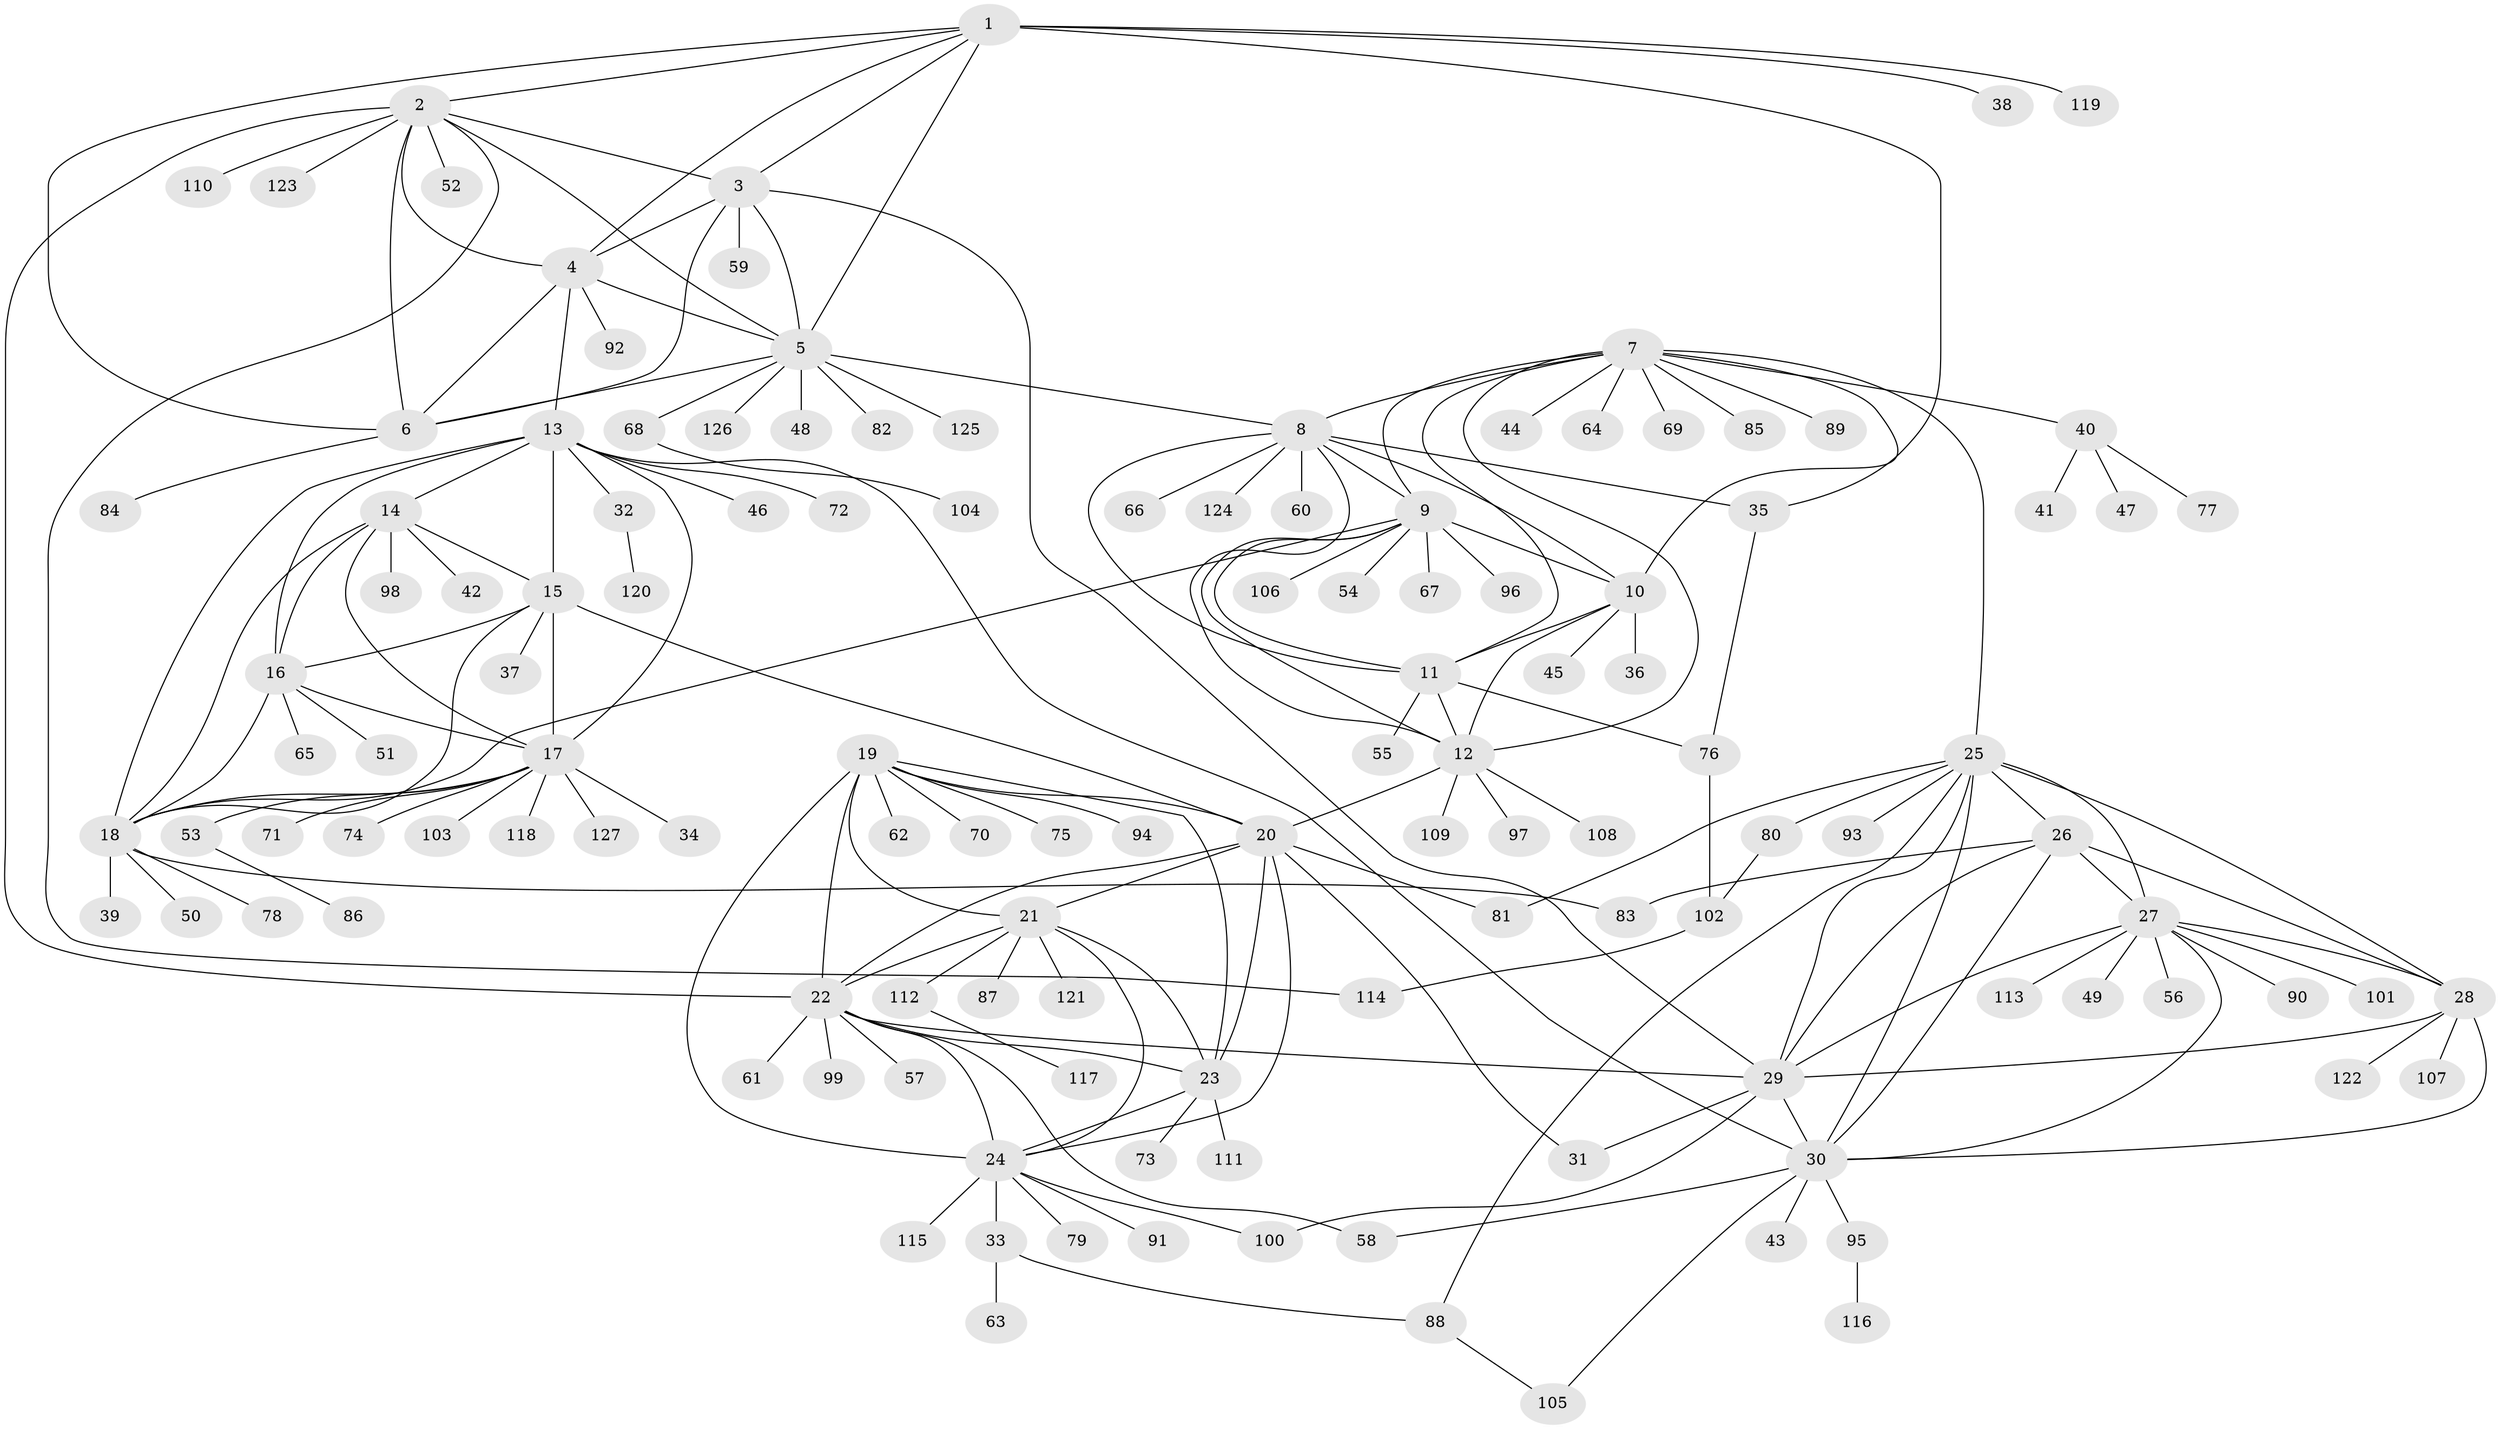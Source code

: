 // Generated by graph-tools (version 1.1) at 2025/55/03/09/25 04:55:44]
// undirected, 127 vertices, 193 edges
graph export_dot {
graph [start="1"]
  node [color=gray90,style=filled];
  1;
  2;
  3;
  4;
  5;
  6;
  7;
  8;
  9;
  10;
  11;
  12;
  13;
  14;
  15;
  16;
  17;
  18;
  19;
  20;
  21;
  22;
  23;
  24;
  25;
  26;
  27;
  28;
  29;
  30;
  31;
  32;
  33;
  34;
  35;
  36;
  37;
  38;
  39;
  40;
  41;
  42;
  43;
  44;
  45;
  46;
  47;
  48;
  49;
  50;
  51;
  52;
  53;
  54;
  55;
  56;
  57;
  58;
  59;
  60;
  61;
  62;
  63;
  64;
  65;
  66;
  67;
  68;
  69;
  70;
  71;
  72;
  73;
  74;
  75;
  76;
  77;
  78;
  79;
  80;
  81;
  82;
  83;
  84;
  85;
  86;
  87;
  88;
  89;
  90;
  91;
  92;
  93;
  94;
  95;
  96;
  97;
  98;
  99;
  100;
  101;
  102;
  103;
  104;
  105;
  106;
  107;
  108;
  109;
  110;
  111;
  112;
  113;
  114;
  115;
  116;
  117;
  118;
  119;
  120;
  121;
  122;
  123;
  124;
  125;
  126;
  127;
  1 -- 2;
  1 -- 3;
  1 -- 4;
  1 -- 5;
  1 -- 6;
  1 -- 35;
  1 -- 38;
  1 -- 119;
  2 -- 3;
  2 -- 4;
  2 -- 5;
  2 -- 6;
  2 -- 22;
  2 -- 52;
  2 -- 110;
  2 -- 114;
  2 -- 123;
  3 -- 4;
  3 -- 5;
  3 -- 6;
  3 -- 29;
  3 -- 59;
  4 -- 5;
  4 -- 6;
  4 -- 13;
  4 -- 92;
  5 -- 6;
  5 -- 8;
  5 -- 48;
  5 -- 68;
  5 -- 82;
  5 -- 125;
  5 -- 126;
  6 -- 84;
  7 -- 8;
  7 -- 9;
  7 -- 10;
  7 -- 11;
  7 -- 12;
  7 -- 25;
  7 -- 40;
  7 -- 44;
  7 -- 64;
  7 -- 69;
  7 -- 85;
  7 -- 89;
  8 -- 9;
  8 -- 10;
  8 -- 11;
  8 -- 12;
  8 -- 35;
  8 -- 60;
  8 -- 66;
  8 -- 124;
  9 -- 10;
  9 -- 11;
  9 -- 12;
  9 -- 18;
  9 -- 54;
  9 -- 67;
  9 -- 96;
  9 -- 106;
  10 -- 11;
  10 -- 12;
  10 -- 36;
  10 -- 45;
  11 -- 12;
  11 -- 55;
  11 -- 76;
  12 -- 20;
  12 -- 97;
  12 -- 108;
  12 -- 109;
  13 -- 14;
  13 -- 15;
  13 -- 16;
  13 -- 17;
  13 -- 18;
  13 -- 30;
  13 -- 32;
  13 -- 46;
  13 -- 72;
  14 -- 15;
  14 -- 16;
  14 -- 17;
  14 -- 18;
  14 -- 42;
  14 -- 98;
  15 -- 16;
  15 -- 17;
  15 -- 18;
  15 -- 20;
  15 -- 37;
  16 -- 17;
  16 -- 18;
  16 -- 51;
  16 -- 65;
  17 -- 18;
  17 -- 34;
  17 -- 53;
  17 -- 71;
  17 -- 74;
  17 -- 103;
  17 -- 118;
  17 -- 127;
  18 -- 39;
  18 -- 50;
  18 -- 78;
  18 -- 83;
  19 -- 20;
  19 -- 21;
  19 -- 22;
  19 -- 23;
  19 -- 24;
  19 -- 62;
  19 -- 70;
  19 -- 75;
  19 -- 94;
  20 -- 21;
  20 -- 22;
  20 -- 23;
  20 -- 24;
  20 -- 31;
  20 -- 81;
  21 -- 22;
  21 -- 23;
  21 -- 24;
  21 -- 87;
  21 -- 112;
  21 -- 121;
  22 -- 23;
  22 -- 24;
  22 -- 29;
  22 -- 57;
  22 -- 58;
  22 -- 61;
  22 -- 99;
  23 -- 24;
  23 -- 73;
  23 -- 111;
  24 -- 33;
  24 -- 79;
  24 -- 91;
  24 -- 100;
  24 -- 115;
  25 -- 26;
  25 -- 27;
  25 -- 28;
  25 -- 29;
  25 -- 30;
  25 -- 80;
  25 -- 81;
  25 -- 88;
  25 -- 93;
  26 -- 27;
  26 -- 28;
  26 -- 29;
  26 -- 30;
  26 -- 83;
  27 -- 28;
  27 -- 29;
  27 -- 30;
  27 -- 49;
  27 -- 56;
  27 -- 90;
  27 -- 101;
  27 -- 113;
  28 -- 29;
  28 -- 30;
  28 -- 107;
  28 -- 122;
  29 -- 30;
  29 -- 31;
  29 -- 100;
  30 -- 43;
  30 -- 58;
  30 -- 95;
  30 -- 105;
  32 -- 120;
  33 -- 63;
  33 -- 88;
  35 -- 76;
  40 -- 41;
  40 -- 47;
  40 -- 77;
  53 -- 86;
  68 -- 104;
  76 -- 102;
  80 -- 102;
  88 -- 105;
  95 -- 116;
  102 -- 114;
  112 -- 117;
}

